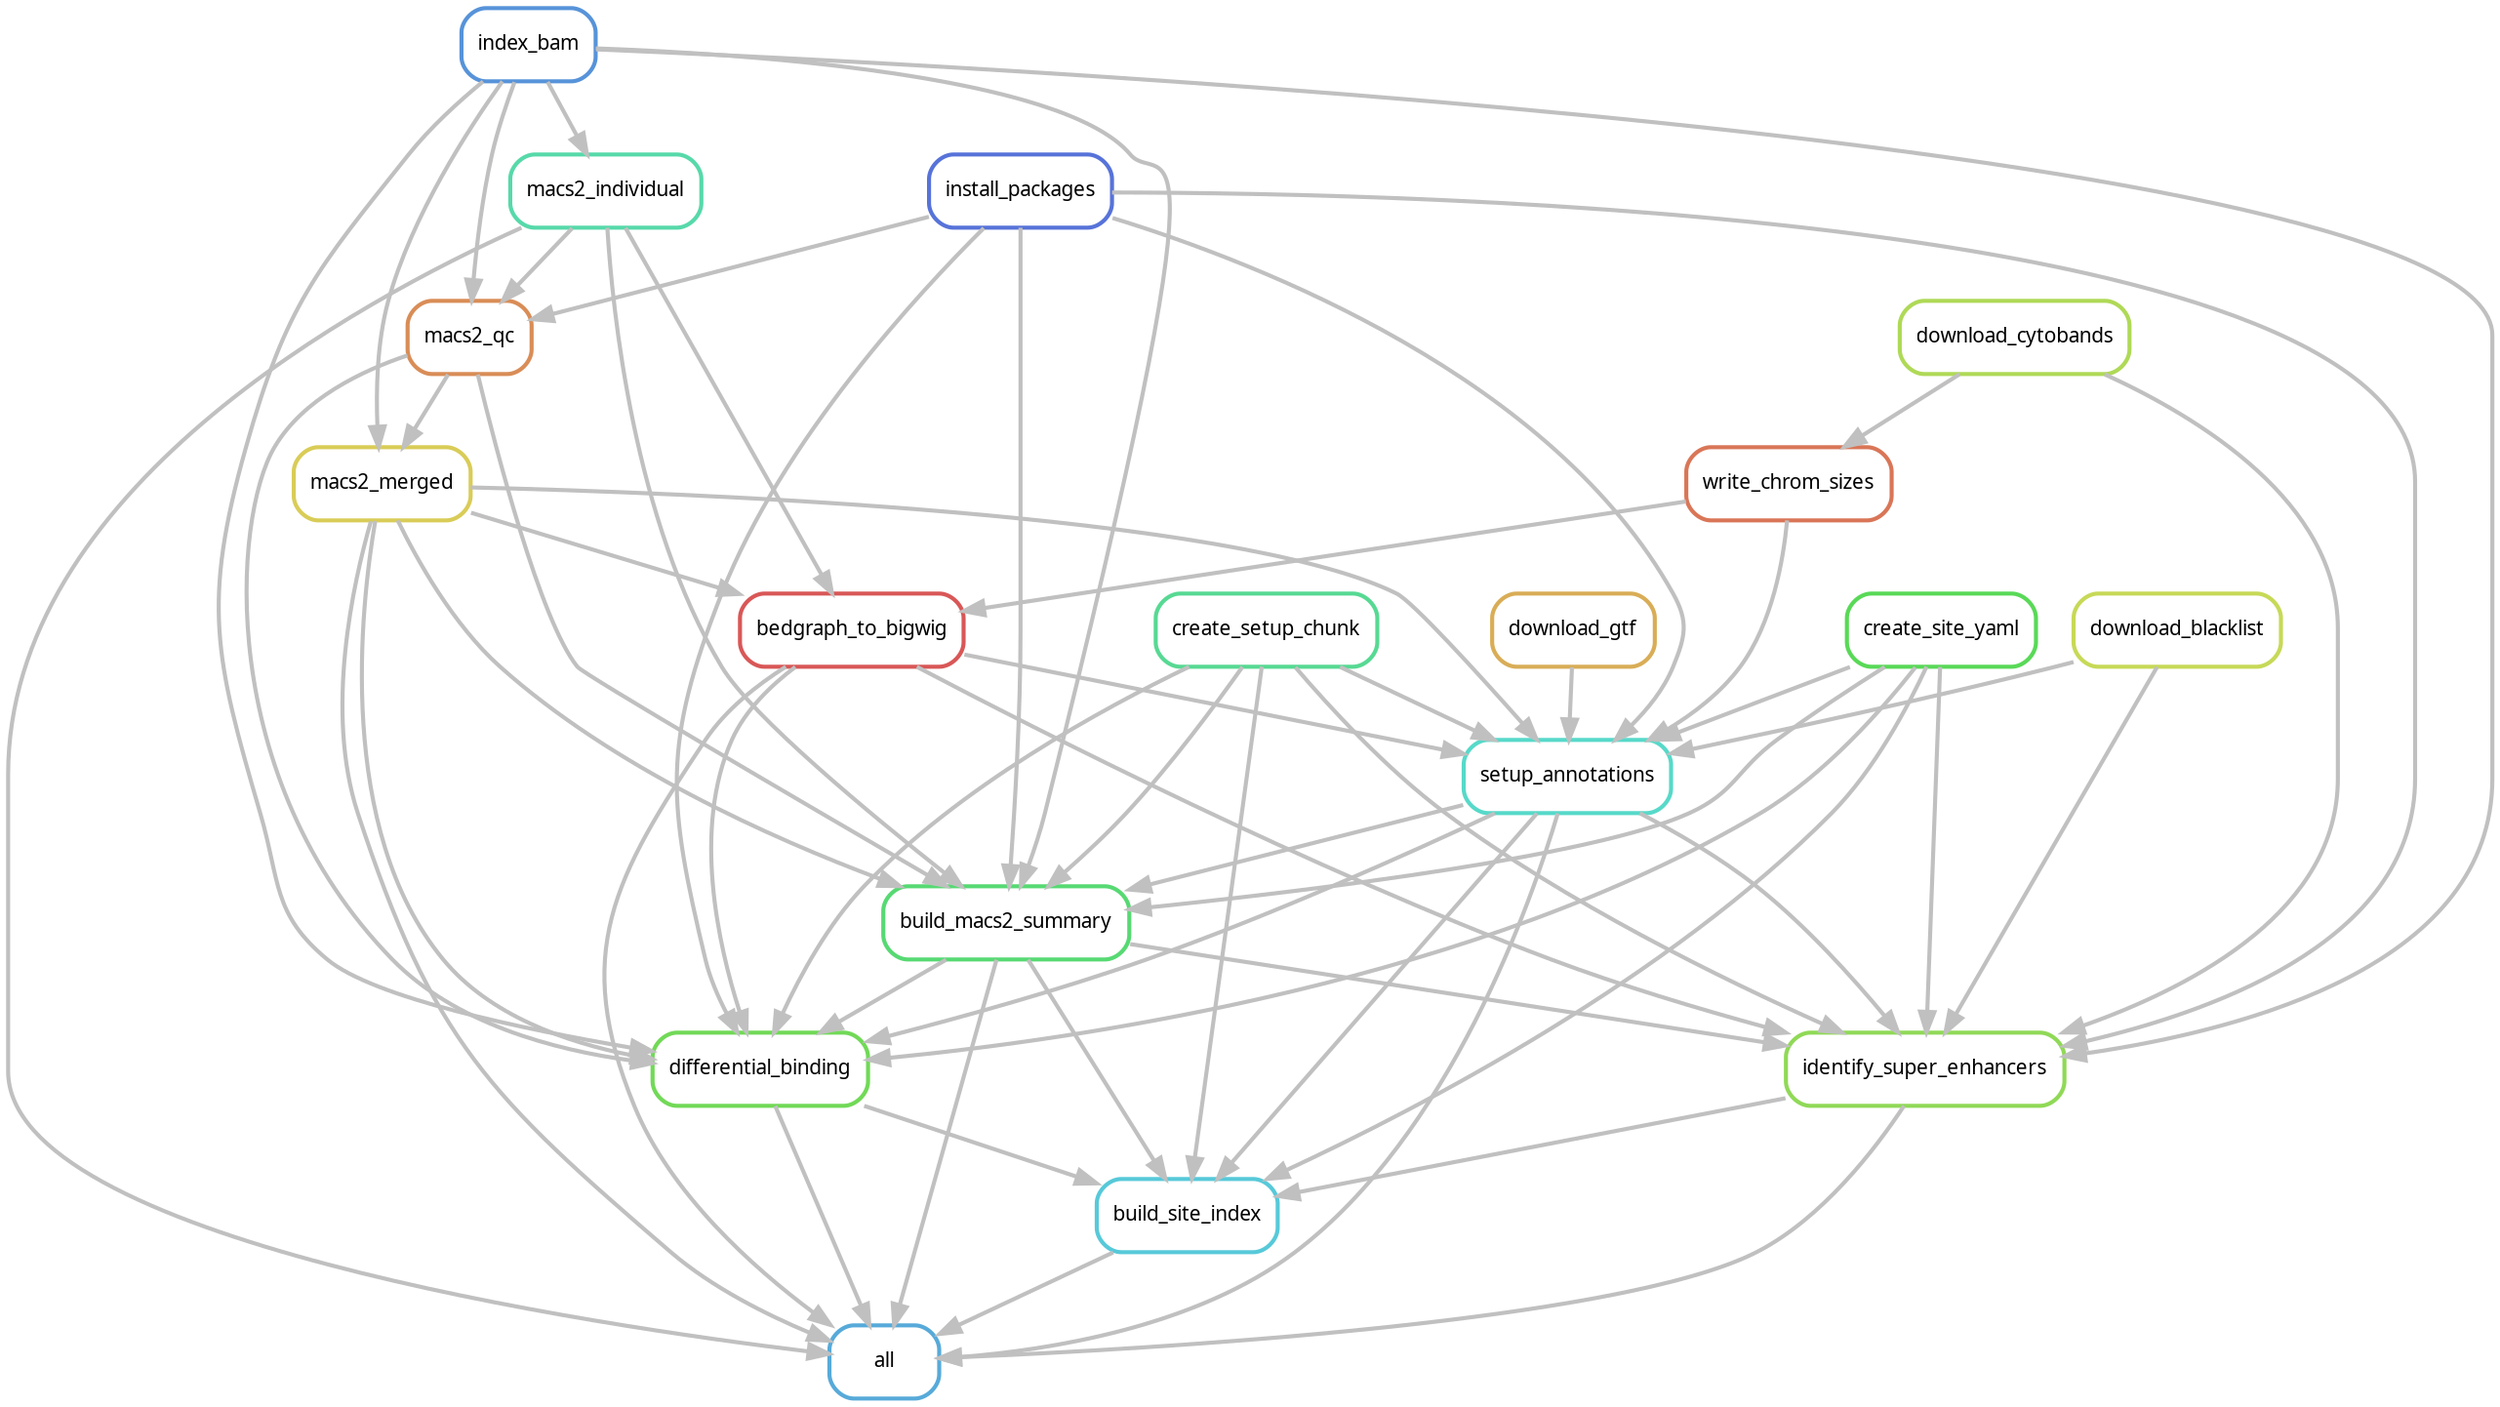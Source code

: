 digraph snakemake_dag {
    graph[bgcolor=white, margin=0];
    node[shape=box, style=rounded, fontname=sans,                 fontsize=10, penwidth=2];
    edge[penwidth=2, color=grey];
	0[label = "all", color = "0.56 0.6 0.85", style="rounded"];
	1[label = "identify_super_enhancers", color = "0.26 0.6 0.85", style="rounded"];
	2[label = "index_bam", color = "0.59 0.6 0.85", style="rounded"];
	3[label = "bedgraph_to_bigwig", color = "0.00 0.6 0.85", style="rounded"];
	4[label = "macs2_merged", color = "0.15 0.6 0.85", style="rounded"];
	5[label = "macs2_qc", color = "0.07 0.6 0.85", style="rounded"];
	6[label = "macs2_individual", color = "0.44 0.6 0.85", style="rounded"];
	7[label = "install_packages", color = "0.63 0.6 0.85", style="rounded"];
	8[label = "write_chrom_sizes", color = "0.04 0.6 0.85", style="rounded"];
	9[label = "download_cytobands", color = "0.22 0.6 0.85", style="rounded"];
	10[label = "build_macs2_summary", color = "0.37 0.6 0.85", style="rounded"];
	11[label = "setup_annotations", color = "0.48 0.6 0.85", style="rounded"];
	12[label = "download_blacklist", color = "0.19 0.6 0.85", style="rounded"];
	13[label = "download_gtf", color = "0.11 0.6 0.85", style="rounded"];
	14[label = "create_setup_chunk", color = "0.41 0.6 0.85", style="rounded"];
	15[label = "create_site_yaml", color = "0.33 0.6 0.85", style="rounded"];
	16[label = "differential_binding", color = "0.30 0.6 0.85", style="rounded"];
	17[label = "build_site_index", color = "0.52 0.6 0.85", style="rounded"];
	3 -> 0
	1 -> 0
	4 -> 0
	16 -> 0
	10 -> 0
	6 -> 0
	11 -> 0
	17 -> 0
	3 -> 1
	12 -> 1
	9 -> 1
	15 -> 1
	10 -> 1
	14 -> 1
	11 -> 1
	7 -> 1
	2 -> 1
	8 -> 3
	6 -> 3
	4 -> 3
	5 -> 4
	2 -> 4
	6 -> 5
	7 -> 5
	2 -> 5
	2 -> 6
	9 -> 8
	5 -> 10
	4 -> 10
	15 -> 10
	14 -> 10
	6 -> 10
	11 -> 10
	7 -> 10
	2 -> 10
	3 -> 11
	8 -> 11
	13 -> 11
	12 -> 11
	4 -> 11
	15 -> 11
	14 -> 11
	7 -> 11
	3 -> 16
	5 -> 16
	4 -> 16
	15 -> 16
	10 -> 16
	14 -> 16
	11 -> 16
	7 -> 16
	2 -> 16
	1 -> 17
	16 -> 17
	15 -> 17
	10 -> 17
	14 -> 17
	11 -> 17
}            
